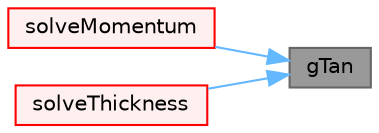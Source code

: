 digraph "gTan"
{
 // LATEX_PDF_SIZE
  bgcolor="transparent";
  edge [fontname=Helvetica,fontsize=10,labelfontname=Helvetica,labelfontsize=10];
  node [fontname=Helvetica,fontsize=10,shape=box,height=0.2,width=0.4];
  rankdir="RL";
  Node1 [id="Node000001",label="gTan",height=0.2,width=0.4,color="gray40", fillcolor="grey60", style="filled", fontcolor="black",tooltip=" "];
  Node1 -> Node2 [id="edge1_Node000001_Node000002",dir="back",color="steelblue1",style="solid",tooltip=" "];
  Node2 [id="Node000002",label="solveMomentum",height=0.2,width=0.4,color="red", fillcolor="#FFF0F0", style="filled",URL="$classFoam_1_1regionModels_1_1surfaceFilmModels_1_1kinematicSingleLayer.html#aaba5d5ef7ac2693c87b0b31a7605f178",tooltip=" "];
  Node1 -> Node5 [id="edge2_Node000001_Node000005",dir="back",color="steelblue1",style="solid",tooltip=" "];
  Node5 [id="Node000005",label="solveThickness",height=0.2,width=0.4,color="red", fillcolor="#FFF0F0", style="filled",URL="$classFoam_1_1regionModels_1_1surfaceFilmModels_1_1kinematicSingleLayer.html#a058f7a3d7b83a158b3576dc60fe9705d",tooltip=" "];
}
